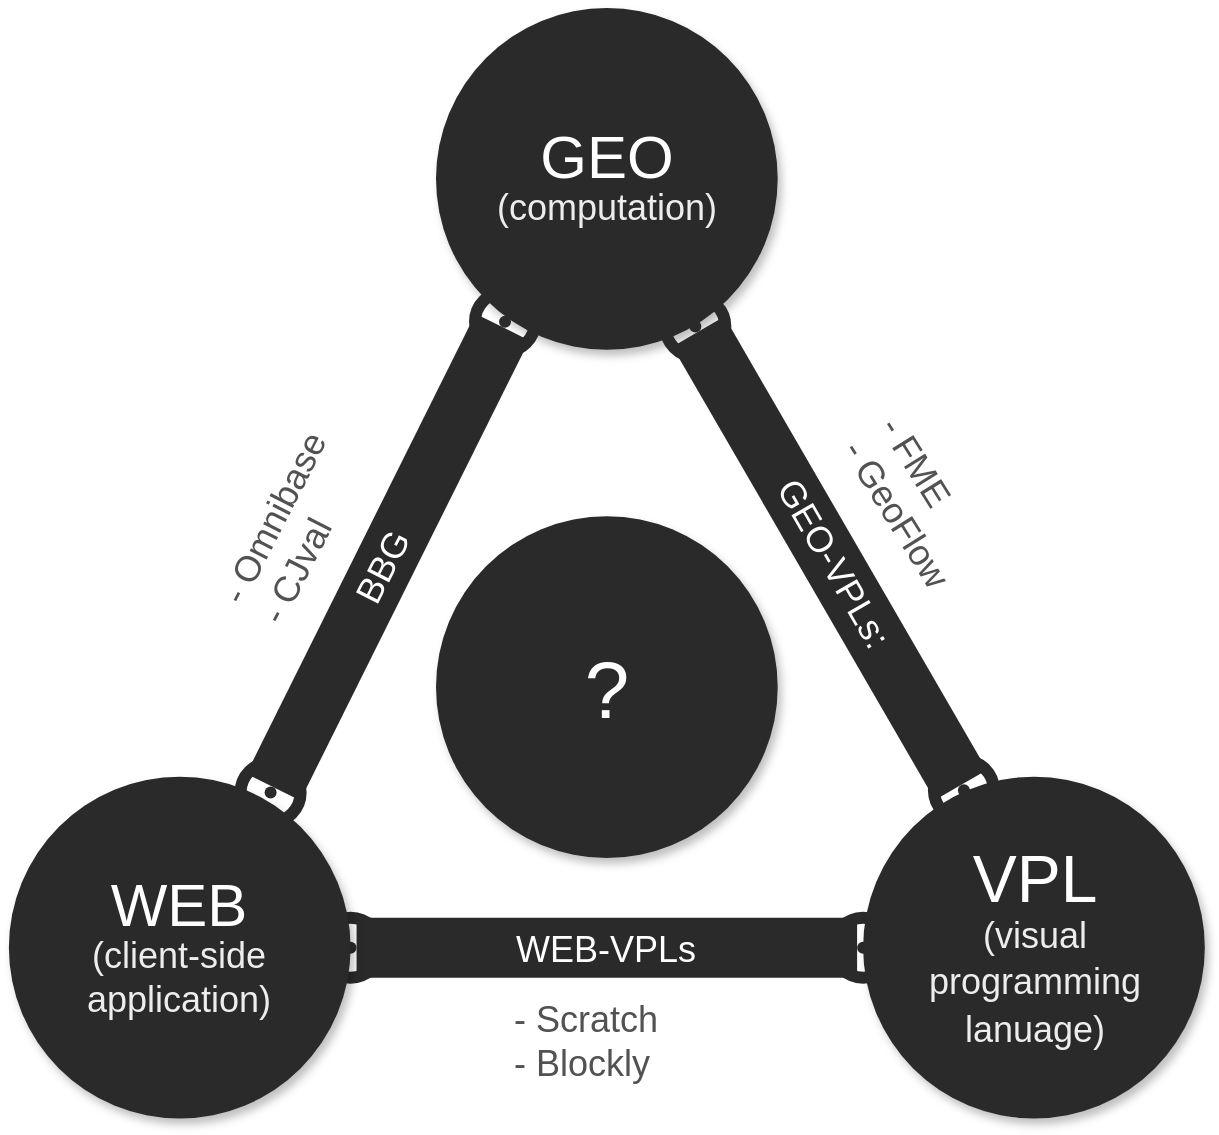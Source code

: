 <mxfile>
    <diagram id="0xoyhoB9InXKQoQoNSjv" name="Page-1">
        <mxGraphModel dx="1409" dy="1052" grid="1" gridSize="10" guides="1" tooltips="1" connect="1" arrows="1" fold="1" page="1" pageScale="1" pageWidth="850" pageHeight="1100" background="#FFFFFF" math="0" shadow="0">
            <root>
                <mxCell id="0"/>
                <mxCell id="1" parent="0"/>
                <mxCell id="13" value="" style="endArrow=oval;html=1;fontSize=8;entryX=0;entryY=0.5;entryDx=0;entryDy=0;exitX=1;exitY=0.5;exitDx=0;exitDy=0;fontColor=#525252;strokeWidth=30;strokeColor=#2A2A2A;shadow=0;curved=1;targetPerimeterSpacing=3;sourcePerimeterSpacing=2;startArrow=oval;startFill=1;endFill=1;" parent="1" source="6" target="5" edge="1">
                    <mxGeometry width="50" height="50" relative="1" as="geometry">
                        <mxPoint x="468.136" y="414.407" as="sourcePoint"/>
                        <mxPoint x="574.916" y="307.627" as="targetPoint"/>
                    </mxGeometry>
                </mxCell>
                <mxCell id="2" value="&lt;p style=&quot;line-height: 0.7&quot;&gt;GEO&lt;br style=&quot;font-size: 30px&quot;&gt;&lt;font style=&quot;line-height: 0.7 ; font-size: 18px&quot; color=&quot;#ededed&quot;&gt;(computation)&lt;/font&gt;&lt;br style=&quot;font-size: 30px&quot;&gt;&lt;/p&gt;" style="ellipse;whiteSpace=wrap;html=1;fontColor=#FFFFFF;shadow=1;strokeColor=none;fillColor=#2A2A2A;fontSize=30;" parent="1" vertex="1">
                    <mxGeometry x="340.0" y="30" width="170.848" height="170.847" as="geometry"/>
                </mxCell>
                <mxCell id="5" value="&lt;p style=&quot;line-height: 0.7 ; font-size: 33px&quot;&gt;VPL&lt;br&gt;&lt;span style=&quot;font-size: 18px&quot;&gt;&lt;font color=&quot;#ededed&quot;&gt;(visual &lt;br&gt;programming lanuage)&lt;/font&gt;&lt;/span&gt;&lt;br&gt;&lt;/p&gt;" style="ellipse;whiteSpace=wrap;html=1;fontColor=#FFFFFF;shadow=1;strokeColor=none;fillColor=#2A2A2A;fontSize=30;" parent="1" vertex="1">
                    <mxGeometry x="553.56" y="414.407" width="170.848" height="170.847" as="geometry"/>
                </mxCell>
                <mxCell id="6" value="&lt;p style=&quot;line-height: 0.7&quot;&gt;WEB&lt;br style=&quot;font-size: 30px&quot;&gt;&lt;font style=&quot;font-size: 18px&quot; color=&quot;#ededed&quot;&gt;(client-side application)&lt;/font&gt;&lt;/p&gt;" style="ellipse;whiteSpace=wrap;html=1;fontColor=#FFFFFF;shadow=1;strokeColor=none;fillColor=#2A2A2A;fontSize=30;" parent="1" vertex="1">
                    <mxGeometry x="126.44" y="414.407" width="170.848" height="170.847" as="geometry"/>
                </mxCell>
                <mxCell id="10" value="&lt;font&gt;&lt;font style=&quot;font-size: 40px&quot;&gt;?&lt;/font&gt;&lt;br&gt;&lt;/font&gt;" style="ellipse;whiteSpace=wrap;html=1;fontColor=#FFFFFF;shadow=1;strokeColor=none;fillColor=#2A2A2A;" parent="1" vertex="1">
                    <mxGeometry x="340.0" y="284.136" width="170.848" height="170.847" as="geometry"/>
                </mxCell>
                <mxCell id="11" value="" style="endArrow=oval;html=1;fontSize=8;exitX=0.295;exitY=0.039;exitDx=0;exitDy=0;exitPerimeter=0;entryX=0.759;entryY=0.932;entryDx=0;entryDy=0;entryPerimeter=0;fontColor=#525252;strokeWidth=30;strokeColor=#2A2A2A;shadow=0;curved=1;targetPerimeterSpacing=3;sourcePerimeterSpacing=2;startArrow=oval;startFill=1;endFill=1;labelBorderColor=none;" parent="1" source="5" target="2" edge="1">
                    <mxGeometry width="50" height="50" relative="1" as="geometry">
                        <mxPoint x="489.492" y="371.695" as="sourcePoint"/>
                        <mxPoint x="532.204" y="222.203" as="targetPoint"/>
                    </mxGeometry>
                </mxCell>
                <mxCell id="12" value="" style="endArrow=oval;html=1;fontSize=8;entryX=0.202;entryY=0.918;entryDx=0;entryDy=0;entryPerimeter=0;exitX=0.766;exitY=0.046;exitDx=0;exitDy=0;exitPerimeter=0;fontColor=#525252;strokeWidth=30;strokeColor=#2A2A2A;shadow=0;curved=1;targetPerimeterSpacing=3;sourcePerimeterSpacing=2;startArrow=oval;startFill=1;endFill=1;" parent="1" source="6" target="2" edge="1">
                    <mxGeometry width="50" height="50" relative="1" as="geometry">
                        <mxPoint x="468.136" y="414.407" as="sourcePoint"/>
                        <mxPoint x="574.916" y="307.627" as="targetPoint"/>
                    </mxGeometry>
                </mxCell>
                <mxCell id="14" value="&lt;font style=&quot;font-size: 18px&quot;&gt;- Omnibase&lt;br&gt;- CJval&lt;/font&gt;" style="text;html=1;align=left;verticalAlign=middle;resizable=0;points=[];autosize=1;strokeColor=none;fillColor=none;fontSize=8;rotation=-63;fontColor=#525252;shadow=1;" parent="1" vertex="1">
                    <mxGeometry x="217.321" y="269.102" width="110" height="30" as="geometry"/>
                </mxCell>
                <mxCell id="15" value="&lt;font style=&quot;font-size: 18px&quot;&gt;- FME&lt;br&gt;- GeoFlow&lt;/font&gt;" style="text;html=1;align=left;verticalAlign=middle;resizable=0;points=[];autosize=1;strokeColor=none;fillColor=none;fontSize=8;rotation=58;fontColor=#525252;shadow=1;" parent="1" vertex="1">
                    <mxGeometry x="532.996" y="267.207" width="100" height="30" as="geometry"/>
                </mxCell>
                <mxCell id="18" value="&lt;font style=&quot;font-size: 18px&quot;&gt;BBG&lt;/font&gt;" style="text;html=1;align=left;verticalAlign=middle;resizable=0;points=[];autosize=1;strokeColor=none;fillColor=none;fontSize=8;rotation=-63;fontColor=#FFFFFF;shadow=1;" parent="1" vertex="1">
                    <mxGeometry x="290.003" y="296.203" width="50" height="20" as="geometry"/>
                </mxCell>
                <mxCell id="20" value="&lt;font style=&quot;font-size: 18px&quot;&gt;WEB-VPLs&lt;/font&gt;" style="text;html=1;align=left;verticalAlign=middle;resizable=0;points=[];autosize=1;strokeColor=none;fillColor=none;fontSize=8;rotation=0;fontColor=#FFFFFF;shadow=1;" parent="1" vertex="1">
                    <mxGeometry x="377.564" y="490.998" width="110" height="20" as="geometry"/>
                </mxCell>
                <mxCell id="21" value="&lt;font style=&quot;font-size: 18px&quot;&gt;GEO-VPLs:&lt;/font&gt;&lt;span style=&quot;font-size: 12px&quot;&gt;&lt;br&gt;&lt;/span&gt;" style="text;html=1;align=left;verticalAlign=middle;resizable=0;points=[];autosize=1;strokeColor=none;fillColor=none;fontSize=8;rotation=60;fontColor=#FFFFFF;shadow=1;" parent="1" vertex="1">
                    <mxGeometry x="486.424" y="303.203" width="110" height="20" as="geometry"/>
                </mxCell>
                <mxCell id="17" value="&lt;span style=&quot;font-size: 18px&quot;&gt;- Scratch&lt;br&gt;- Blockly&lt;br&gt;&lt;/span&gt;" style="text;html=1;align=left;verticalAlign=middle;resizable=0;points=[];autosize=1;strokeColor=none;fillColor=none;fontSize=8;rotation=0;fontColor=#525252;shadow=1;" parent="1" vertex="1">
                    <mxGeometry x="377.42" y="532" width="90" height="30" as="geometry"/>
                </mxCell>
            </root>
        </mxGraphModel>
    </diagram>
</mxfile>